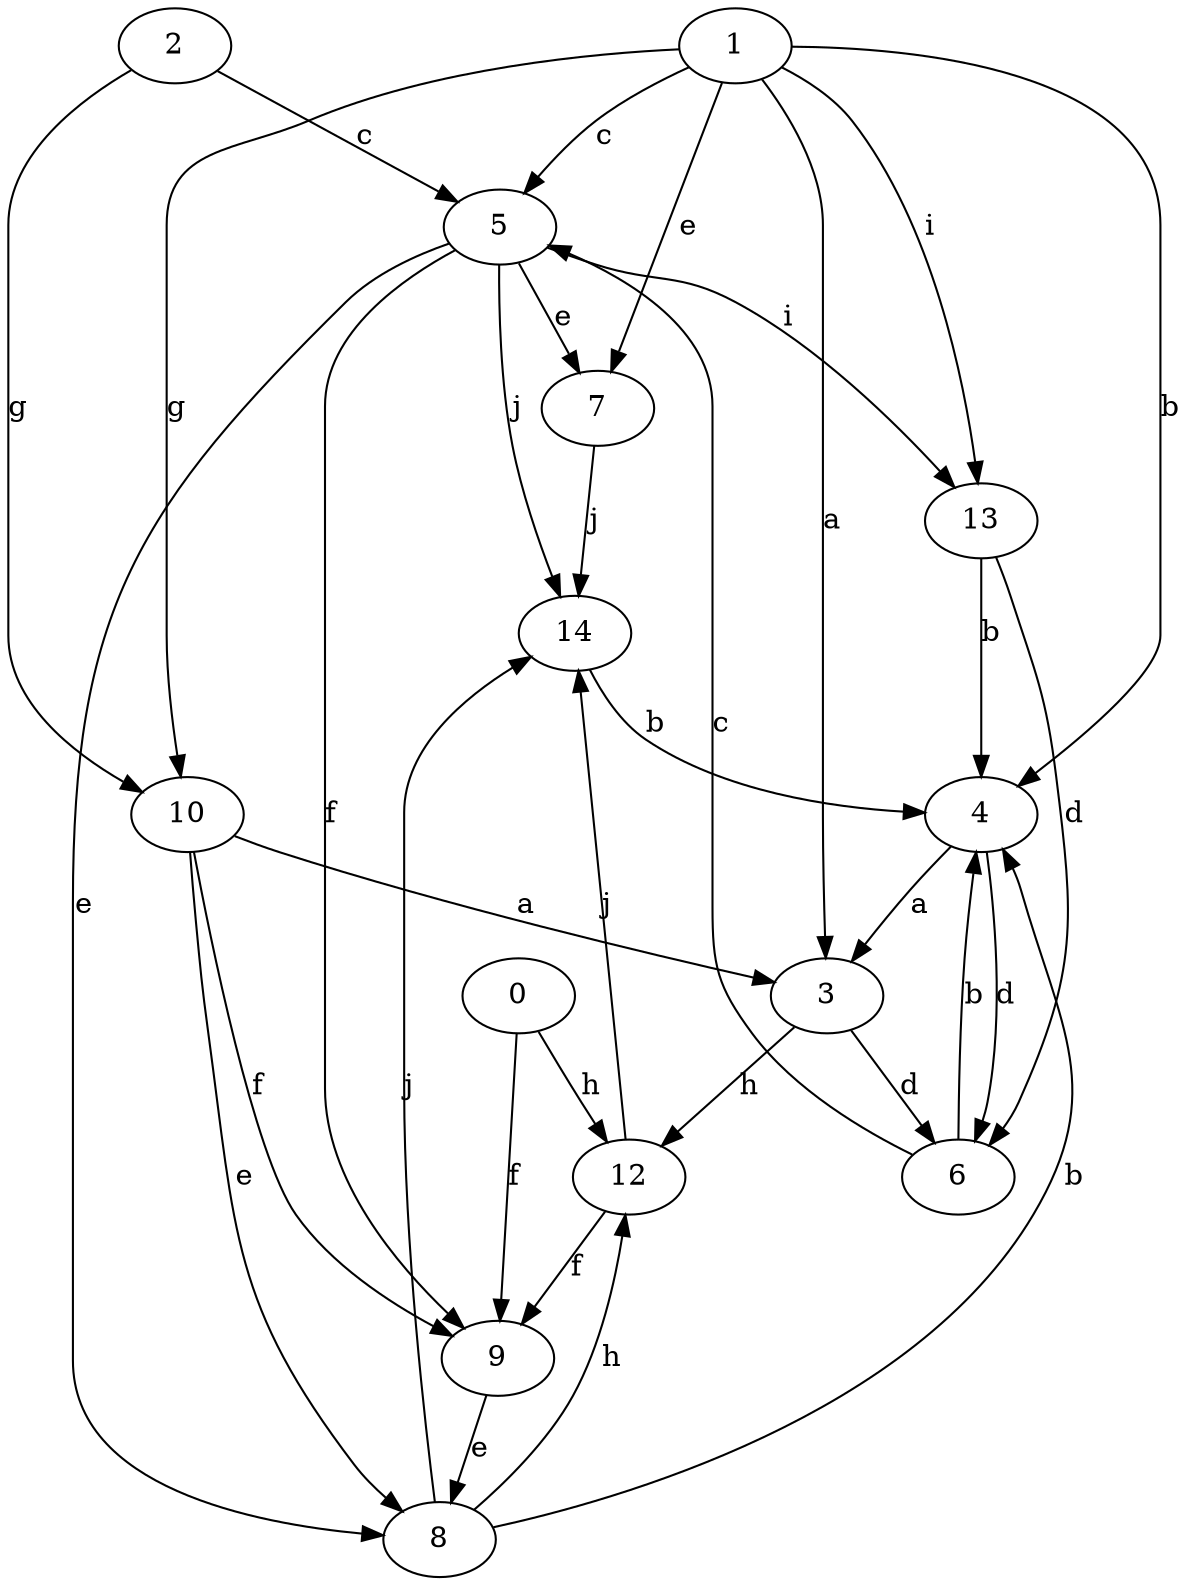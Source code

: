 strict digraph  {
2;
3;
0;
4;
5;
6;
7;
8;
9;
10;
1;
12;
13;
14;
2 -> 5  [label=c];
2 -> 10  [label=g];
3 -> 6  [label=d];
3 -> 12  [label=h];
0 -> 9  [label=f];
0 -> 12  [label=h];
4 -> 3  [label=a];
4 -> 6  [label=d];
5 -> 7  [label=e];
5 -> 8  [label=e];
5 -> 9  [label=f];
5 -> 13  [label=i];
5 -> 14  [label=j];
6 -> 4  [label=b];
6 -> 5  [label=c];
7 -> 14  [label=j];
8 -> 4  [label=b];
8 -> 12  [label=h];
8 -> 14  [label=j];
9 -> 8  [label=e];
10 -> 3  [label=a];
10 -> 8  [label=e];
10 -> 9  [label=f];
1 -> 3  [label=a];
1 -> 4  [label=b];
1 -> 5  [label=c];
1 -> 7  [label=e];
1 -> 10  [label=g];
1 -> 13  [label=i];
12 -> 9  [label=f];
12 -> 14  [label=j];
13 -> 4  [label=b];
13 -> 6  [label=d];
14 -> 4  [label=b];
}
